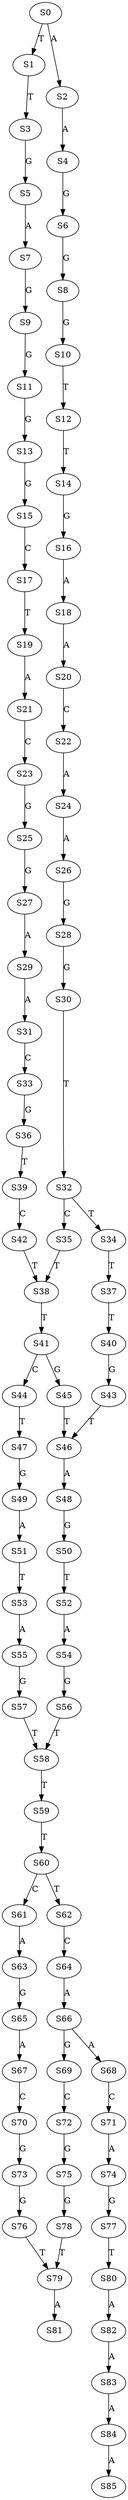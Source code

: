 strict digraph  {
	S0 -> S1 [ label = T ];
	S0 -> S2 [ label = A ];
	S1 -> S3 [ label = T ];
	S2 -> S4 [ label = A ];
	S3 -> S5 [ label = G ];
	S4 -> S6 [ label = G ];
	S5 -> S7 [ label = A ];
	S6 -> S8 [ label = G ];
	S7 -> S9 [ label = G ];
	S8 -> S10 [ label = G ];
	S9 -> S11 [ label = G ];
	S10 -> S12 [ label = T ];
	S11 -> S13 [ label = G ];
	S12 -> S14 [ label = T ];
	S13 -> S15 [ label = G ];
	S14 -> S16 [ label = G ];
	S15 -> S17 [ label = C ];
	S16 -> S18 [ label = A ];
	S17 -> S19 [ label = T ];
	S18 -> S20 [ label = A ];
	S19 -> S21 [ label = A ];
	S20 -> S22 [ label = C ];
	S21 -> S23 [ label = C ];
	S22 -> S24 [ label = A ];
	S23 -> S25 [ label = G ];
	S24 -> S26 [ label = A ];
	S25 -> S27 [ label = G ];
	S26 -> S28 [ label = G ];
	S27 -> S29 [ label = A ];
	S28 -> S30 [ label = G ];
	S29 -> S31 [ label = A ];
	S30 -> S32 [ label = T ];
	S31 -> S33 [ label = C ];
	S32 -> S34 [ label = T ];
	S32 -> S35 [ label = C ];
	S33 -> S36 [ label = G ];
	S34 -> S37 [ label = T ];
	S35 -> S38 [ label = T ];
	S36 -> S39 [ label = T ];
	S37 -> S40 [ label = T ];
	S38 -> S41 [ label = T ];
	S39 -> S42 [ label = C ];
	S40 -> S43 [ label = G ];
	S41 -> S44 [ label = C ];
	S41 -> S45 [ label = G ];
	S42 -> S38 [ label = T ];
	S43 -> S46 [ label = T ];
	S44 -> S47 [ label = T ];
	S45 -> S46 [ label = T ];
	S46 -> S48 [ label = A ];
	S47 -> S49 [ label = G ];
	S48 -> S50 [ label = G ];
	S49 -> S51 [ label = A ];
	S50 -> S52 [ label = T ];
	S51 -> S53 [ label = T ];
	S52 -> S54 [ label = A ];
	S53 -> S55 [ label = A ];
	S54 -> S56 [ label = G ];
	S55 -> S57 [ label = G ];
	S56 -> S58 [ label = T ];
	S57 -> S58 [ label = T ];
	S58 -> S59 [ label = T ];
	S59 -> S60 [ label = T ];
	S60 -> S61 [ label = C ];
	S60 -> S62 [ label = T ];
	S61 -> S63 [ label = A ];
	S62 -> S64 [ label = C ];
	S63 -> S65 [ label = G ];
	S64 -> S66 [ label = A ];
	S65 -> S67 [ label = A ];
	S66 -> S68 [ label = A ];
	S66 -> S69 [ label = G ];
	S67 -> S70 [ label = C ];
	S68 -> S71 [ label = C ];
	S69 -> S72 [ label = C ];
	S70 -> S73 [ label = G ];
	S71 -> S74 [ label = A ];
	S72 -> S75 [ label = G ];
	S73 -> S76 [ label = G ];
	S74 -> S77 [ label = G ];
	S75 -> S78 [ label = G ];
	S76 -> S79 [ label = T ];
	S77 -> S80 [ label = T ];
	S78 -> S79 [ label = T ];
	S79 -> S81 [ label = A ];
	S80 -> S82 [ label = A ];
	S82 -> S83 [ label = A ];
	S83 -> S84 [ label = A ];
	S84 -> S85 [ label = A ];
}
